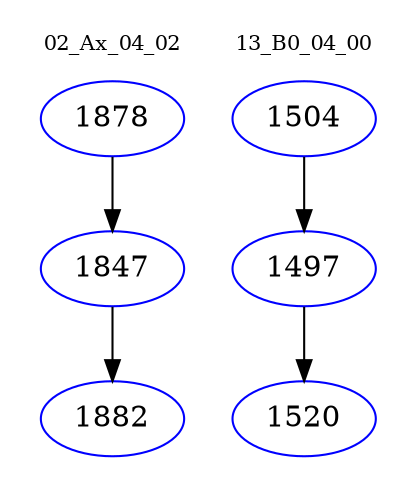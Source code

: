 digraph{
subgraph cluster_0 {
color = white
label = "02_Ax_04_02";
fontsize=10;
T0_1878 [label="1878", color="blue"]
T0_1878 -> T0_1847 [color="black"]
T0_1847 [label="1847", color="blue"]
T0_1847 -> T0_1882 [color="black"]
T0_1882 [label="1882", color="blue"]
}
subgraph cluster_1 {
color = white
label = "13_B0_04_00";
fontsize=10;
T1_1504 [label="1504", color="blue"]
T1_1504 -> T1_1497 [color="black"]
T1_1497 [label="1497", color="blue"]
T1_1497 -> T1_1520 [color="black"]
T1_1520 [label="1520", color="blue"]
}
}
